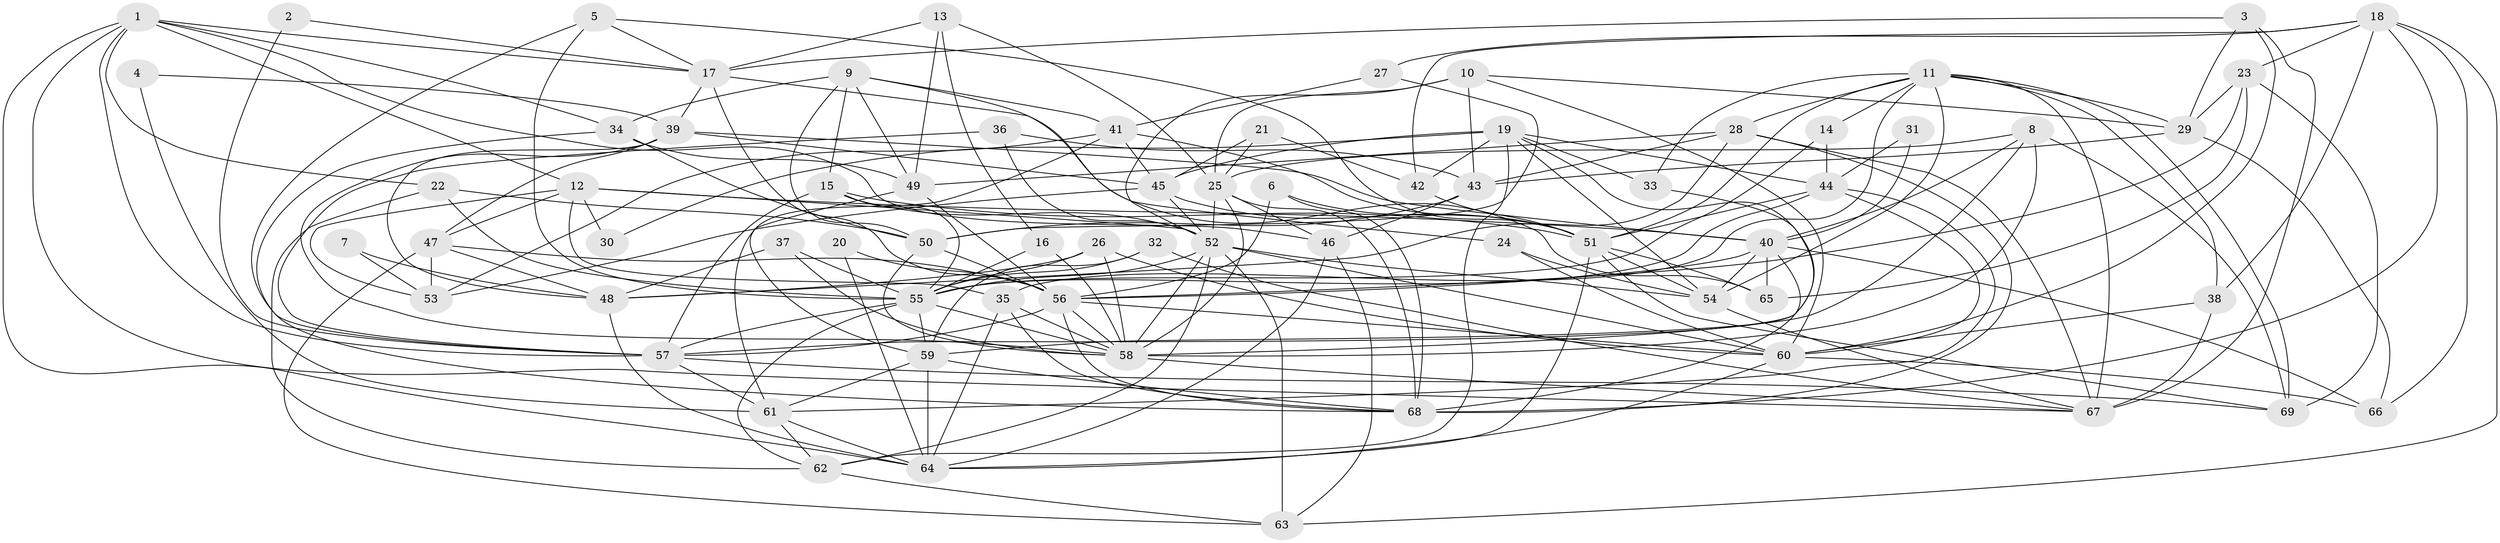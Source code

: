 // original degree distribution, {4: 0.3115942028985507, 3: 0.2536231884057971, 5: 0.15217391304347827, 2: 0.13768115942028986, 6: 0.09420289855072464, 7: 0.028985507246376812, 9: 0.014492753623188406, 8: 0.007246376811594203}
// Generated by graph-tools (version 1.1) at 2025/26/03/09/25 03:26:15]
// undirected, 69 vertices, 203 edges
graph export_dot {
graph [start="1"]
  node [color=gray90,style=filled];
  1;
  2;
  3;
  4;
  5;
  6;
  7;
  8;
  9;
  10;
  11;
  12;
  13;
  14;
  15;
  16;
  17;
  18;
  19;
  20;
  21;
  22;
  23;
  24;
  25;
  26;
  27;
  28;
  29;
  30;
  31;
  32;
  33;
  34;
  35;
  36;
  37;
  38;
  39;
  40;
  41;
  42;
  43;
  44;
  45;
  46;
  47;
  48;
  49;
  50;
  51;
  52;
  53;
  54;
  55;
  56;
  57;
  58;
  59;
  60;
  61;
  62;
  63;
  64;
  65;
  66;
  67;
  68;
  69;
  1 -- 12 [weight=1.0];
  1 -- 17 [weight=1.0];
  1 -- 22 [weight=1.0];
  1 -- 34 [weight=1.0];
  1 -- 46 [weight=1.0];
  1 -- 57 [weight=1.0];
  1 -- 64 [weight=1.0];
  1 -- 67 [weight=1.0];
  2 -- 17 [weight=1.0];
  2 -- 57 [weight=1.0];
  3 -- 17 [weight=1.0];
  3 -- 29 [weight=1.0];
  3 -- 60 [weight=1.0];
  3 -- 67 [weight=1.0];
  4 -- 39 [weight=1.0];
  4 -- 61 [weight=1.0];
  5 -- 17 [weight=1.0];
  5 -- 51 [weight=1.0];
  5 -- 55 [weight=1.0];
  5 -- 57 [weight=1.0];
  6 -- 51 [weight=1.0];
  6 -- 56 [weight=1.0];
  6 -- 68 [weight=1.0];
  7 -- 48 [weight=1.0];
  7 -- 53 [weight=1.0];
  8 -- 25 [weight=1.0];
  8 -- 40 [weight=1.0];
  8 -- 58 [weight=1.0];
  8 -- 59 [weight=1.0];
  8 -- 69 [weight=1.0];
  9 -- 15 [weight=1.0];
  9 -- 24 [weight=1.0];
  9 -- 34 [weight=1.0];
  9 -- 41 [weight=1.0];
  9 -- 49 [weight=1.0];
  9 -- 50 [weight=1.0];
  10 -- 25 [weight=1.0];
  10 -- 29 [weight=1.0];
  10 -- 43 [weight=1.0];
  10 -- 52 [weight=1.0];
  10 -- 60 [weight=1.0];
  11 -- 14 [weight=1.0];
  11 -- 28 [weight=1.0];
  11 -- 29 [weight=1.0];
  11 -- 33 [weight=1.0];
  11 -- 35 [weight=1.0];
  11 -- 38 [weight=1.0];
  11 -- 51 [weight=1.0];
  11 -- 54 [weight=1.0];
  11 -- 67 [weight=1.0];
  11 -- 69 [weight=1.0];
  12 -- 30 [weight=1.0];
  12 -- 35 [weight=1.0];
  12 -- 40 [weight=1.0];
  12 -- 47 [weight=1.0];
  12 -- 52 [weight=1.0];
  12 -- 53 [weight=1.0];
  13 -- 16 [weight=1.0];
  13 -- 17 [weight=1.0];
  13 -- 25 [weight=1.0];
  13 -- 49 [weight=1.0];
  14 -- 44 [weight=1.0];
  14 -- 55 [weight=1.0];
  15 -- 51 [weight=1.0];
  15 -- 52 [weight=1.0];
  15 -- 55 [weight=1.0];
  15 -- 57 [weight=1.0];
  16 -- 55 [weight=1.0];
  16 -- 58 [weight=1.0];
  17 -- 39 [weight=1.0];
  17 -- 56 [weight=1.0];
  17 -- 65 [weight=1.0];
  18 -- 23 [weight=1.0];
  18 -- 27 [weight=1.0];
  18 -- 38 [weight=1.0];
  18 -- 42 [weight=1.0];
  18 -- 63 [weight=1.0];
  18 -- 66 [weight=1.0];
  18 -- 68 [weight=1.0];
  19 -- 30 [weight=1.0];
  19 -- 33 [weight=1.0];
  19 -- 42 [weight=1.0];
  19 -- 44 [weight=1.0];
  19 -- 45 [weight=1.0];
  19 -- 54 [weight=1.0];
  19 -- 58 [weight=1.0];
  19 -- 62 [weight=1.0];
  20 -- 56 [weight=1.0];
  20 -- 64 [weight=1.0];
  21 -- 25 [weight=1.0];
  21 -- 42 [weight=1.0];
  21 -- 45 [weight=1.0];
  22 -- 50 [weight=1.0];
  22 -- 55 [weight=1.0];
  22 -- 62 [weight=1.0];
  23 -- 29 [weight=1.0];
  23 -- 56 [weight=1.0];
  23 -- 65 [weight=1.0];
  23 -- 69 [weight=1.0];
  24 -- 54 [weight=1.0];
  24 -- 60 [weight=1.0];
  25 -- 46 [weight=1.0];
  25 -- 52 [weight=1.0];
  25 -- 58 [weight=1.0];
  25 -- 68 [weight=1.0];
  26 -- 48 [weight=1.0];
  26 -- 55 [weight=1.0];
  26 -- 58 [weight=2.0];
  26 -- 60 [weight=1.0];
  27 -- 41 [weight=1.0];
  27 -- 50 [weight=1.0];
  28 -- 43 [weight=1.0];
  28 -- 48 [weight=1.0];
  28 -- 49 [weight=1.0];
  28 -- 67 [weight=1.0];
  28 -- 68 [weight=1.0];
  29 -- 43 [weight=1.0];
  29 -- 66 [weight=1.0];
  31 -- 40 [weight=1.0];
  31 -- 44 [weight=1.0];
  32 -- 55 [weight=1.0];
  32 -- 59 [weight=1.0];
  32 -- 67 [weight=1.0];
  33 -- 57 [weight=1.0];
  34 -- 49 [weight=1.0];
  34 -- 50 [weight=1.0];
  34 -- 68 [weight=1.0];
  35 -- 58 [weight=1.0];
  35 -- 64 [weight=1.0];
  35 -- 68 [weight=1.0];
  36 -- 43 [weight=1.0];
  36 -- 52 [weight=1.0];
  36 -- 57 [weight=1.0];
  37 -- 48 [weight=1.0];
  37 -- 55 [weight=1.0];
  37 -- 58 [weight=1.0];
  38 -- 60 [weight=1.0];
  38 -- 67 [weight=1.0];
  39 -- 40 [weight=1.0];
  39 -- 45 [weight=1.0];
  39 -- 47 [weight=1.0];
  39 -- 48 [weight=1.0];
  39 -- 58 [weight=1.0];
  40 -- 54 [weight=2.0];
  40 -- 56 [weight=1.0];
  40 -- 65 [weight=1.0];
  40 -- 66 [weight=1.0];
  40 -- 68 [weight=1.0];
  41 -- 45 [weight=1.0];
  41 -- 51 [weight=1.0];
  41 -- 53 [weight=1.0];
  41 -- 61 [weight=1.0];
  42 -- 51 [weight=1.0];
  43 -- 46 [weight=1.0];
  43 -- 50 [weight=1.0];
  44 -- 51 [weight=1.0];
  44 -- 55 [weight=1.0];
  44 -- 60 [weight=1.0];
  44 -- 61 [weight=2.0];
  45 -- 51 [weight=1.0];
  45 -- 52 [weight=1.0];
  45 -- 53 [weight=1.0];
  46 -- 63 [weight=1.0];
  46 -- 64 [weight=1.0];
  47 -- 48 [weight=1.0];
  47 -- 53 [weight=1.0];
  47 -- 56 [weight=1.0];
  47 -- 63 [weight=1.0];
  48 -- 64 [weight=1.0];
  49 -- 56 [weight=1.0];
  49 -- 59 [weight=1.0];
  50 -- 56 [weight=1.0];
  50 -- 58 [weight=1.0];
  51 -- 54 [weight=1.0];
  51 -- 64 [weight=1.0];
  51 -- 65 [weight=1.0];
  51 -- 69 [weight=1.0];
  52 -- 54 [weight=1.0];
  52 -- 55 [weight=1.0];
  52 -- 58 [weight=1.0];
  52 -- 60 [weight=1.0];
  52 -- 62 [weight=1.0];
  52 -- 63 [weight=1.0];
  54 -- 67 [weight=1.0];
  55 -- 57 [weight=1.0];
  55 -- 58 [weight=1.0];
  55 -- 59 [weight=1.0];
  55 -- 62 [weight=1.0];
  56 -- 57 [weight=1.0];
  56 -- 58 [weight=1.0];
  56 -- 60 [weight=1.0];
  56 -- 68 [weight=1.0];
  57 -- 61 [weight=1.0];
  57 -- 69 [weight=1.0];
  58 -- 67 [weight=1.0];
  59 -- 61 [weight=1.0];
  59 -- 64 [weight=1.0];
  59 -- 68 [weight=1.0];
  60 -- 64 [weight=1.0];
  60 -- 66 [weight=1.0];
  61 -- 62 [weight=1.0];
  61 -- 64 [weight=1.0];
  62 -- 63 [weight=1.0];
}

